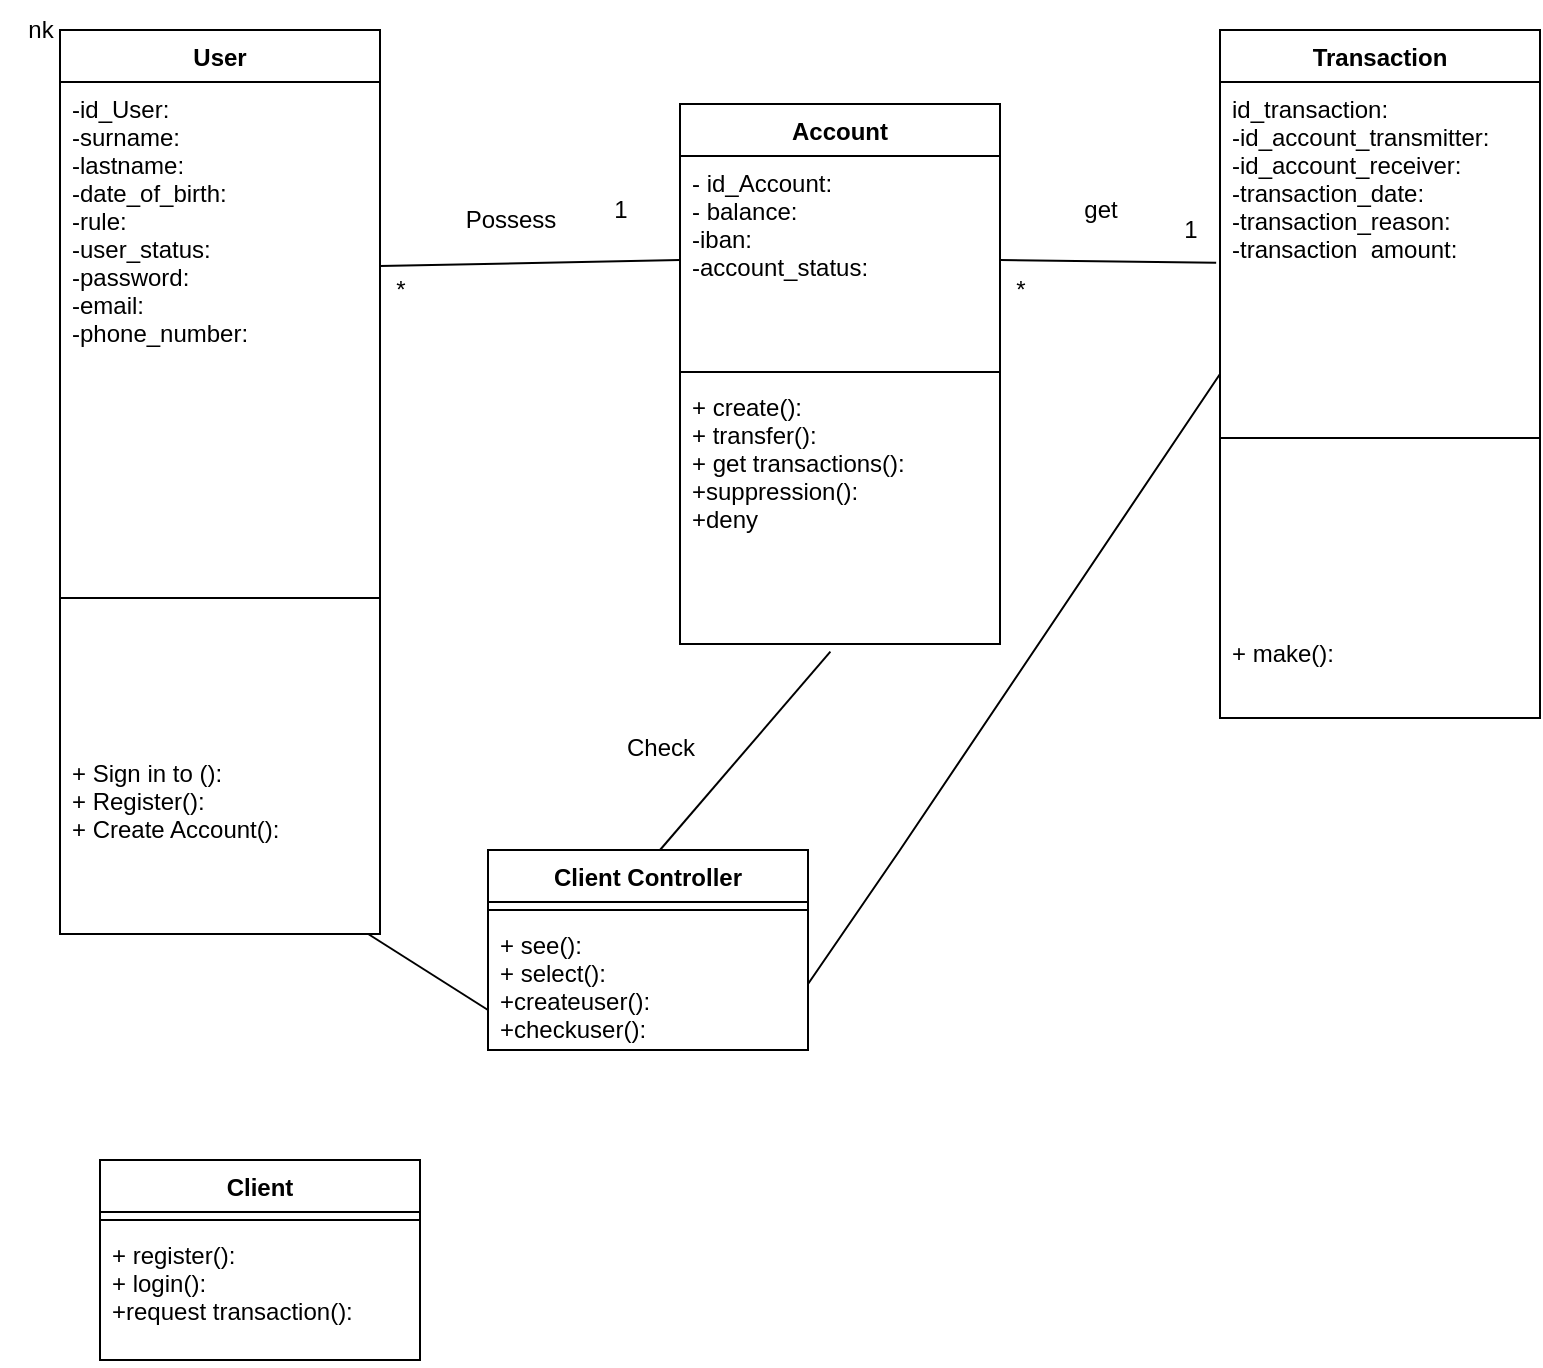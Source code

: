 <mxfile version="20.4.0" type="device"><diagram id="C5RBs43oDa-KdzZeNtuy" name="Page-1"><mxGraphModel dx="988" dy="359" grid="1" gridSize="10" guides="1" tooltips="1" connect="1" arrows="1" fold="1" page="1" pageScale="1" pageWidth="827" pageHeight="1169" math="0" shadow="0"><root><mxCell id="WIyWlLk6GJQsqaUBKTNV-0"/><mxCell id="WIyWlLk6GJQsqaUBKTNV-1" parent="WIyWlLk6GJQsqaUBKTNV-0"/><mxCell id="1CADPp7K5Ez8MLuEMdLD-0" value="User" style="swimlane;fontStyle=1;align=center;verticalAlign=top;childLayout=stackLayout;horizontal=1;startSize=26;horizontalStack=0;resizeParent=1;resizeParentMax=0;resizeLast=0;collapsible=1;marginBottom=0;" parent="WIyWlLk6GJQsqaUBKTNV-1" vertex="1"><mxGeometry x="40" y="20" width="160" height="452" as="geometry"/></mxCell><mxCell id="1CADPp7K5Ez8MLuEMdLD-1" value="-id_User: &#10;-surname:&#10;-lastname:&#10;-date_of_birth: &#10;-rule: &#10;-user_status:&#10;-password: &#10;-email:&#10;-phone_number:&#10;" style="text;strokeColor=none;fillColor=none;align=left;verticalAlign=top;spacingLeft=4;spacingRight=4;overflow=hidden;rotatable=0;points=[[0,0.5],[1,0.5]];portConstraint=eastwest;" parent="1CADPp7K5Ez8MLuEMdLD-0" vertex="1"><mxGeometry y="26" width="160" height="184" as="geometry"/></mxCell><mxCell id="1CADPp7K5Ez8MLuEMdLD-2" value="" style="line;strokeWidth=1;fillColor=none;align=left;verticalAlign=middle;spacingTop=-1;spacingLeft=3;spacingRight=3;rotatable=0;labelPosition=right;points=[];portConstraint=eastwest;strokeColor=inherit;" parent="1CADPp7K5Ez8MLuEMdLD-0" vertex="1"><mxGeometry y="210" width="160" height="148" as="geometry"/></mxCell><mxCell id="1CADPp7K5Ez8MLuEMdLD-3" value="+ Sign in to (): &#10;+ Register(): &#10;+ Create Account():" style="text;strokeColor=none;fillColor=none;align=left;verticalAlign=top;spacingLeft=4;spacingRight=4;overflow=hidden;rotatable=0;points=[[0,0.5],[1,0.5]];portConstraint=eastwest;" parent="1CADPp7K5Ez8MLuEMdLD-0" vertex="1"><mxGeometry y="358" width="160" height="94" as="geometry"/></mxCell><mxCell id="1CADPp7K5Ez8MLuEMdLD-4" value="Transaction" style="swimlane;fontStyle=1;align=center;verticalAlign=top;childLayout=stackLayout;horizontal=1;startSize=26;horizontalStack=0;resizeParent=1;resizeParentMax=0;resizeLast=0;collapsible=1;marginBottom=0;" parent="WIyWlLk6GJQsqaUBKTNV-1" vertex="1"><mxGeometry x="620" y="20" width="160" height="344" as="geometry"/></mxCell><mxCell id="1CADPp7K5Ez8MLuEMdLD-28" value="id_transaction:&#10;-id_account_transmitter: &#10;-id_account_receiver:&#10;-transaction_date:&#10;-transaction_reason:&#10;-transaction_amount:&#10;-transaction_status:&#10;-deposit_identity:&#10;&#10;&#10;" style="text;strokeColor=none;fillColor=none;align=left;verticalAlign=top;spacingLeft=4;spacingRight=4;overflow=hidden;rotatable=0;points=[[0,0.5],[1,0.5]];portConstraint=eastwest;" parent="1CADPp7K5Ez8MLuEMdLD-4" vertex="1"><mxGeometry y="26" width="160" height="84" as="geometry"/></mxCell><mxCell id="1CADPp7K5Ez8MLuEMdLD-6" value="" style="line;strokeWidth=1;fillColor=none;align=left;verticalAlign=middle;spacingTop=-1;spacingLeft=3;spacingRight=3;rotatable=0;labelPosition=right;points=[];portConstraint=eastwest;strokeColor=inherit;" parent="1CADPp7K5Ez8MLuEMdLD-4" vertex="1"><mxGeometry y="110" width="160" height="188" as="geometry"/></mxCell><mxCell id="1CADPp7K5Ez8MLuEMdLD-7" value="+ make(): &#10;" style="text;strokeColor=none;fillColor=none;align=left;verticalAlign=top;spacingLeft=4;spacingRight=4;overflow=hidden;rotatable=0;points=[[0,0.5],[1,0.5]];portConstraint=eastwest;" parent="1CADPp7K5Ez8MLuEMdLD-4" vertex="1"><mxGeometry y="298" width="160" height="46" as="geometry"/></mxCell><mxCell id="1CADPp7K5Ez8MLuEMdLD-16" value="Account" style="swimlane;fontStyle=1;align=center;verticalAlign=top;childLayout=stackLayout;horizontal=1;startSize=26;horizontalStack=0;resizeParent=1;resizeParentMax=0;resizeLast=0;collapsible=1;marginBottom=0;" parent="WIyWlLk6GJQsqaUBKTNV-1" vertex="1"><mxGeometry x="350" y="57" width="160" height="270" as="geometry"/></mxCell><mxCell id="1CADPp7K5Ez8MLuEMdLD-17" value="- id_Account: &#10;- balance:&#10;-iban:&#10;-account_status:&#10;" style="text;strokeColor=none;fillColor=none;align=left;verticalAlign=top;spacingLeft=4;spacingRight=4;overflow=hidden;rotatable=0;points=[[0,0.5],[1,0.5]];portConstraint=eastwest;" parent="1CADPp7K5Ez8MLuEMdLD-16" vertex="1"><mxGeometry y="26" width="160" height="104" as="geometry"/></mxCell><mxCell id="1CADPp7K5Ez8MLuEMdLD-18" value="" style="line;strokeWidth=1;fillColor=none;align=left;verticalAlign=middle;spacingTop=-1;spacingLeft=3;spacingRight=3;rotatable=0;labelPosition=right;points=[];portConstraint=eastwest;strokeColor=inherit;" parent="1CADPp7K5Ez8MLuEMdLD-16" vertex="1"><mxGeometry y="130" width="160" height="8" as="geometry"/></mxCell><mxCell id="1CADPp7K5Ez8MLuEMdLD-19" value="+ create():&#10;+ transfer():&#10;+ get transactions():&#10;+suppression():&#10;+deny&#10;" style="text;strokeColor=none;fillColor=none;align=left;verticalAlign=top;spacingLeft=4;spacingRight=4;overflow=hidden;rotatable=0;points=[[0,0.5],[1,0.5]];portConstraint=eastwest;" parent="1CADPp7K5Ez8MLuEMdLD-16" vertex="1"><mxGeometry y="138" width="160" height="132" as="geometry"/></mxCell><mxCell id="1CADPp7K5Ez8MLuEMdLD-24" value="" style="endArrow=none;html=1;rounded=0;entryX=0;entryY=0.5;entryDx=0;entryDy=0;exitX=1;exitY=0.5;exitDx=0;exitDy=0;" parent="WIyWlLk6GJQsqaUBKTNV-1" source="1CADPp7K5Ez8MLuEMdLD-1" target="1CADPp7K5Ez8MLuEMdLD-17" edge="1"><mxGeometry width="50" height="50" relative="1" as="geometry"><mxPoint x="200" y="200" as="sourcePoint"/><mxPoint x="250" y="150" as="targetPoint"/></mxGeometry></mxCell><mxCell id="1CADPp7K5Ez8MLuEMdLD-25" value="" style="endArrow=none;html=1;rounded=0;exitX=1;exitY=0.5;exitDx=0;exitDy=0;entryX=-0.012;entryY=0.076;entryDx=0;entryDy=0;entryPerimeter=0;" parent="WIyWlLk6GJQsqaUBKTNV-1" edge="1" source="1CADPp7K5Ez8MLuEMdLD-17"><mxGeometry width="50" height="50" relative="1" as="geometry"><mxPoint x="510" y="120" as="sourcePoint"/><mxPoint x="618.08" y="136.384" as="targetPoint"/></mxGeometry></mxCell><mxCell id="LRkQ1aOqLXMX0RydV7ir-1" value="Client Controller" style="swimlane;fontStyle=1;align=center;verticalAlign=top;childLayout=stackLayout;horizontal=1;startSize=26;horizontalStack=0;resizeParent=1;resizeParentMax=0;resizeLast=0;collapsible=1;marginBottom=0;" vertex="1" parent="WIyWlLk6GJQsqaUBKTNV-1"><mxGeometry x="254" y="430" width="160" height="100" as="geometry"/></mxCell><mxCell id="LRkQ1aOqLXMX0RydV7ir-3" value="" style="line;strokeWidth=1;fillColor=none;align=left;verticalAlign=middle;spacingTop=-1;spacingLeft=3;spacingRight=3;rotatable=0;labelPosition=right;points=[];portConstraint=eastwest;strokeColor=inherit;" vertex="1" parent="LRkQ1aOqLXMX0RydV7ir-1"><mxGeometry y="26" width="160" height="8" as="geometry"/></mxCell><mxCell id="LRkQ1aOqLXMX0RydV7ir-4" value="+ see(): &#10;+ select():&#10;+createuser():&#10;+checkuser():" style="text;strokeColor=none;fillColor=none;align=left;verticalAlign=top;spacingLeft=4;spacingRight=4;overflow=hidden;rotatable=0;points=[[0,0.5],[1,0.5]];portConstraint=eastwest;" vertex="1" parent="LRkQ1aOqLXMX0RydV7ir-1"><mxGeometry y="34" width="160" height="66" as="geometry"/></mxCell><mxCell id="LRkQ1aOqLXMX0RydV7ir-10" value="*" style="text;html=1;align=center;verticalAlign=middle;resizable=0;points=[];autosize=1;strokeColor=none;fillColor=none;" vertex="1" parent="WIyWlLk6GJQsqaUBKTNV-1"><mxGeometry x="195" y="135" width="30" height="30" as="geometry"/></mxCell><mxCell id="LRkQ1aOqLXMX0RydV7ir-11" value="Possess" style="text;html=1;align=center;verticalAlign=middle;resizable=0;points=[];autosize=1;strokeColor=none;fillColor=none;" vertex="1" parent="WIyWlLk6GJQsqaUBKTNV-1"><mxGeometry x="230" y="100" width="70" height="30" as="geometry"/></mxCell><mxCell id="LRkQ1aOqLXMX0RydV7ir-12" value="1" style="text;html=1;align=center;verticalAlign=middle;resizable=0;points=[];autosize=1;strokeColor=none;fillColor=none;" vertex="1" parent="WIyWlLk6GJQsqaUBKTNV-1"><mxGeometry x="305" y="95" width="30" height="30" as="geometry"/></mxCell><mxCell id="LRkQ1aOqLXMX0RydV7ir-13" value="" style="endArrow=none;html=1;rounded=0;entryX=0.47;entryY=1.029;entryDx=0;entryDy=0;entryPerimeter=0;" edge="1" parent="WIyWlLk6GJQsqaUBKTNV-1" target="1CADPp7K5Ez8MLuEMdLD-19"><mxGeometry width="50" height="50" relative="1" as="geometry"><mxPoint x="340" y="430" as="sourcePoint"/><mxPoint x="390" y="380" as="targetPoint"/></mxGeometry></mxCell><mxCell id="LRkQ1aOqLXMX0RydV7ir-14" value="" style="endArrow=none;html=1;rounded=0;entryX=0;entryY=0.5;entryDx=0;entryDy=0;exitX=1;exitY=0.5;exitDx=0;exitDy=0;" edge="1" parent="WIyWlLk6GJQsqaUBKTNV-1" source="LRkQ1aOqLXMX0RydV7ir-4" target="1CADPp7K5Ez8MLuEMdLD-4"><mxGeometry width="50" height="50" relative="1" as="geometry"><mxPoint x="430" y="480" as="sourcePoint"/><mxPoint x="480" y="430" as="targetPoint"/><Array as="points"><mxPoint x="460" y="430"/></Array></mxGeometry></mxCell><mxCell id="LRkQ1aOqLXMX0RydV7ir-15" value="*" style="text;html=1;align=center;verticalAlign=middle;resizable=0;points=[];autosize=1;strokeColor=none;fillColor=none;" vertex="1" parent="WIyWlLk6GJQsqaUBKTNV-1"><mxGeometry x="505" y="135" width="30" height="30" as="geometry"/></mxCell><mxCell id="LRkQ1aOqLXMX0RydV7ir-16" value="1" style="text;html=1;align=center;verticalAlign=middle;resizable=0;points=[];autosize=1;strokeColor=none;fillColor=none;" vertex="1" parent="WIyWlLk6GJQsqaUBKTNV-1"><mxGeometry x="590" y="105" width="30" height="30" as="geometry"/></mxCell><mxCell id="LRkQ1aOqLXMX0RydV7ir-17" value="get" style="text;html=1;align=center;verticalAlign=middle;resizable=0;points=[];autosize=1;strokeColor=none;fillColor=none;" vertex="1" parent="WIyWlLk6GJQsqaUBKTNV-1"><mxGeometry x="540" y="95" width="40" height="30" as="geometry"/></mxCell><mxCell id="LRkQ1aOqLXMX0RydV7ir-20" value="Check" style="text;html=1;align=center;verticalAlign=middle;resizable=0;points=[];autosize=1;strokeColor=none;fillColor=none;" vertex="1" parent="WIyWlLk6GJQsqaUBKTNV-1"><mxGeometry x="310" y="364" width="60" height="30" as="geometry"/></mxCell><mxCell id="LRkQ1aOqLXMX0RydV7ir-21" value="nk" style="text;html=1;resizable=0;autosize=1;align=center;verticalAlign=middle;points=[];fillColor=none;strokeColor=none;rounded=0;" vertex="1" parent="WIyWlLk6GJQsqaUBKTNV-1"><mxGeometry x="10" y="5" width="40" height="30" as="geometry"/></mxCell><mxCell id="LRkQ1aOqLXMX0RydV7ir-22" value="Client" style="swimlane;fontStyle=1;align=center;verticalAlign=top;childLayout=stackLayout;horizontal=1;startSize=26;horizontalStack=0;resizeParent=1;resizeParentMax=0;resizeLast=0;collapsible=1;marginBottom=0;" vertex="1" parent="WIyWlLk6GJQsqaUBKTNV-1"><mxGeometry x="60" y="585" width="160" height="100" as="geometry"/></mxCell><mxCell id="LRkQ1aOqLXMX0RydV7ir-23" value="" style="line;strokeWidth=1;fillColor=none;align=left;verticalAlign=middle;spacingTop=-1;spacingLeft=3;spacingRight=3;rotatable=0;labelPosition=right;points=[];portConstraint=eastwest;strokeColor=inherit;" vertex="1" parent="LRkQ1aOqLXMX0RydV7ir-22"><mxGeometry y="26" width="160" height="8" as="geometry"/></mxCell><mxCell id="LRkQ1aOqLXMX0RydV7ir-24" value="+ register(): &#10;+ login():&#10;+request transaction():" style="text;strokeColor=none;fillColor=none;align=left;verticalAlign=top;spacingLeft=4;spacingRight=4;overflow=hidden;rotatable=0;points=[[0,0.5],[1,0.5]];portConstraint=eastwest;" vertex="1" parent="LRkQ1aOqLXMX0RydV7ir-22"><mxGeometry y="34" width="160" height="66" as="geometry"/></mxCell><mxCell id="LRkQ1aOqLXMX0RydV7ir-25" value="" style="endArrow=none;html=1;rounded=0;entryX=0;entryY=0.5;entryDx=0;entryDy=0;" edge="1" parent="WIyWlLk6GJQsqaUBKTNV-1" source="1CADPp7K5Ez8MLuEMdLD-3"><mxGeometry width="50" height="50" relative="1" as="geometry"><mxPoint x="104" y="513" as="sourcePoint"/><mxPoint x="254" y="510" as="targetPoint"/></mxGeometry></mxCell></root></mxGraphModel></diagram></mxfile>